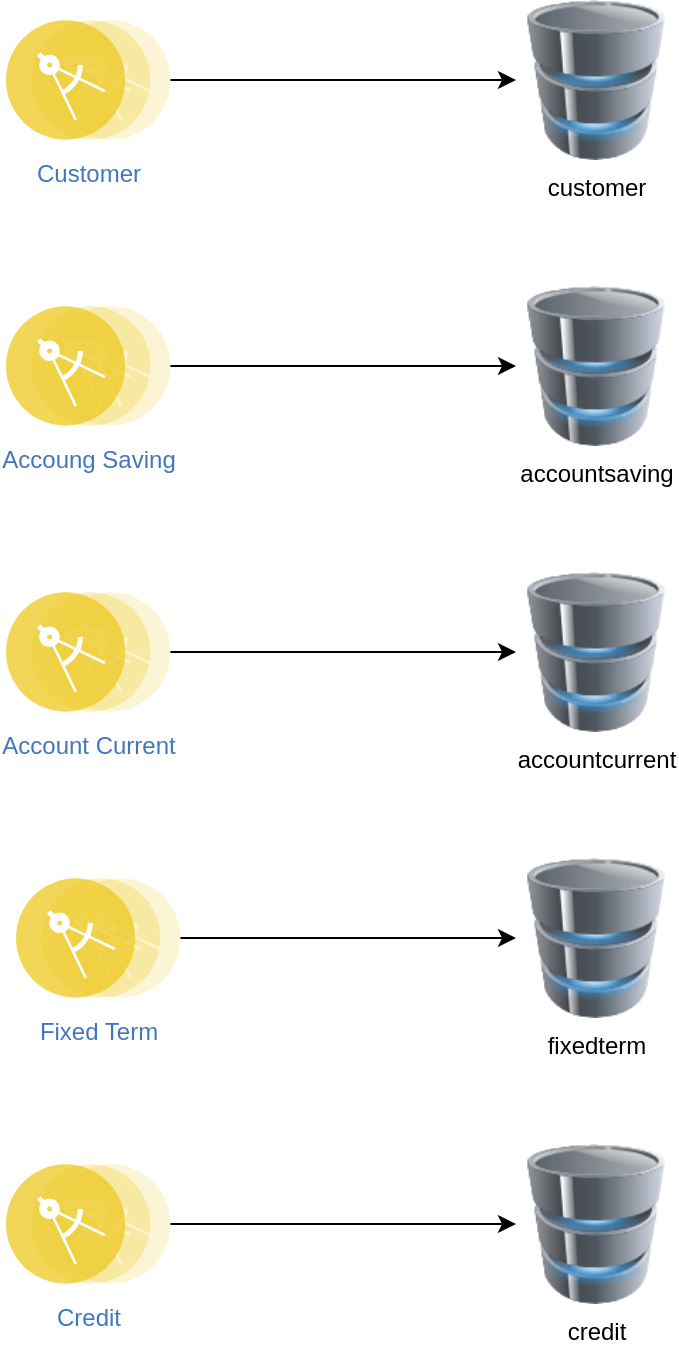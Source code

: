 <mxfile version="14.1.8" type="device"><diagram id="s6D9SWwFQwHnRF5oJQPS" name="Página-1"><mxGraphModel dx="1422" dy="822" grid="0" gridSize="10" guides="1" tooltips="1" connect="1" arrows="1" fold="1" page="0" pageScale="1" pageWidth="827" pageHeight="1169" math="0" shadow="0"><root><mxCell id="0"/><mxCell id="1" parent="0"/><mxCell id="GE1jwailmAtDtcIiF5Pt-15" style="edgeStyle=orthogonalEdgeStyle;rounded=0;orthogonalLoop=1;jettySize=auto;html=1;exitX=1;exitY=0.5;exitDx=0;exitDy=0;entryX=0;entryY=0.5;entryDx=0;entryDy=0;" edge="1" parent="1" source="GE1jwailmAtDtcIiF5Pt-1" target="GE1jwailmAtDtcIiF5Pt-10"><mxGeometry relative="1" as="geometry"/></mxCell><mxCell id="GE1jwailmAtDtcIiF5Pt-1" value="Credit" style="aspect=fixed;perimeter=ellipsePerimeter;html=1;align=center;shadow=0;dashed=0;fontColor=#4277BB;labelBackgroundColor=#ffffff;fontSize=12;spacingTop=3;image;image=img/lib/ibm/applications/microservice.svg;" vertex="1" parent="1"><mxGeometry x="277" y="679" width="82.2" height="60" as="geometry"/></mxCell><mxCell id="GE1jwailmAtDtcIiF5Pt-14" style="edgeStyle=orthogonalEdgeStyle;rounded=0;orthogonalLoop=1;jettySize=auto;html=1;exitX=1;exitY=0.5;exitDx=0;exitDy=0;entryX=0;entryY=0.5;entryDx=0;entryDy=0;" edge="1" parent="1" source="GE1jwailmAtDtcIiF5Pt-2" target="GE1jwailmAtDtcIiF5Pt-9"><mxGeometry relative="1" as="geometry"/></mxCell><mxCell id="GE1jwailmAtDtcIiF5Pt-2" value="Fixed Term" style="aspect=fixed;perimeter=ellipsePerimeter;html=1;align=center;shadow=0;dashed=0;fontColor=#4277BB;labelBackgroundColor=#ffffff;fontSize=12;spacingTop=3;image;image=img/lib/ibm/applications/microservice.svg;" vertex="1" parent="1"><mxGeometry x="282" y="536" width="82.2" height="60" as="geometry"/></mxCell><mxCell id="GE1jwailmAtDtcIiF5Pt-13" style="edgeStyle=orthogonalEdgeStyle;rounded=0;orthogonalLoop=1;jettySize=auto;html=1;exitX=1;exitY=0.5;exitDx=0;exitDy=0;entryX=0;entryY=0.5;entryDx=0;entryDy=0;" edge="1" parent="1" source="GE1jwailmAtDtcIiF5Pt-3" target="GE1jwailmAtDtcIiF5Pt-8"><mxGeometry relative="1" as="geometry"/></mxCell><mxCell id="GE1jwailmAtDtcIiF5Pt-3" value="Account Current" style="aspect=fixed;perimeter=ellipsePerimeter;html=1;align=center;shadow=0;dashed=0;fontColor=#4277BB;labelBackgroundColor=#ffffff;fontSize=12;spacingTop=3;image;image=img/lib/ibm/applications/microservice.svg;" vertex="1" parent="1"><mxGeometry x="277" y="393" width="82.2" height="60" as="geometry"/></mxCell><mxCell id="GE1jwailmAtDtcIiF5Pt-12" style="edgeStyle=orthogonalEdgeStyle;rounded=0;orthogonalLoop=1;jettySize=auto;html=1;exitX=1;exitY=0.5;exitDx=0;exitDy=0;entryX=0;entryY=0.5;entryDx=0;entryDy=0;" edge="1" parent="1" source="GE1jwailmAtDtcIiF5Pt-4" target="GE1jwailmAtDtcIiF5Pt-7"><mxGeometry relative="1" as="geometry"/></mxCell><mxCell id="GE1jwailmAtDtcIiF5Pt-4" value="Accoung Saving" style="aspect=fixed;perimeter=ellipsePerimeter;html=1;align=center;shadow=0;dashed=0;fontColor=#4277BB;labelBackgroundColor=#ffffff;fontSize=12;spacingTop=3;image;image=img/lib/ibm/applications/microservice.svg;" vertex="1" parent="1"><mxGeometry x="277" y="250" width="82.2" height="60" as="geometry"/></mxCell><mxCell id="GE1jwailmAtDtcIiF5Pt-11" style="edgeStyle=orthogonalEdgeStyle;rounded=0;orthogonalLoop=1;jettySize=auto;html=1;exitX=1;exitY=0.5;exitDx=0;exitDy=0;" edge="1" parent="1" source="GE1jwailmAtDtcIiF5Pt-5" target="GE1jwailmAtDtcIiF5Pt-6"><mxGeometry relative="1" as="geometry"/></mxCell><mxCell id="GE1jwailmAtDtcIiF5Pt-5" value="Customer" style="aspect=fixed;perimeter=ellipsePerimeter;html=1;align=center;shadow=0;dashed=0;fontColor=#4277BB;labelBackgroundColor=#ffffff;fontSize=12;spacingTop=3;image;image=img/lib/ibm/applications/microservice.svg;" vertex="1" parent="1"><mxGeometry x="277" y="107" width="82.2" height="60" as="geometry"/></mxCell><mxCell id="GE1jwailmAtDtcIiF5Pt-6" value="customer" style="image;html=1;image=img/lib/clip_art/computers/Database_128x128.png" vertex="1" parent="1"><mxGeometry x="532" y="97" width="80" height="80" as="geometry"/></mxCell><mxCell id="GE1jwailmAtDtcIiF5Pt-7" value="accountsaving" style="image;html=1;image=img/lib/clip_art/computers/Database_128x128.png" vertex="1" parent="1"><mxGeometry x="532" y="240" width="80" height="80" as="geometry"/></mxCell><mxCell id="GE1jwailmAtDtcIiF5Pt-8" value="accountcurrent" style="image;html=1;image=img/lib/clip_art/computers/Database_128x128.png" vertex="1" parent="1"><mxGeometry x="532" y="383" width="80" height="80" as="geometry"/></mxCell><mxCell id="GE1jwailmAtDtcIiF5Pt-9" value="fixedterm" style="image;html=1;image=img/lib/clip_art/computers/Database_128x128.png" vertex="1" parent="1"><mxGeometry x="532" y="526" width="80" height="80" as="geometry"/></mxCell><mxCell id="GE1jwailmAtDtcIiF5Pt-10" value="credit" style="image;html=1;image=img/lib/clip_art/computers/Database_128x128.png" vertex="1" parent="1"><mxGeometry x="532" y="669" width="80" height="80" as="geometry"/></mxCell></root></mxGraphModel></diagram></mxfile>